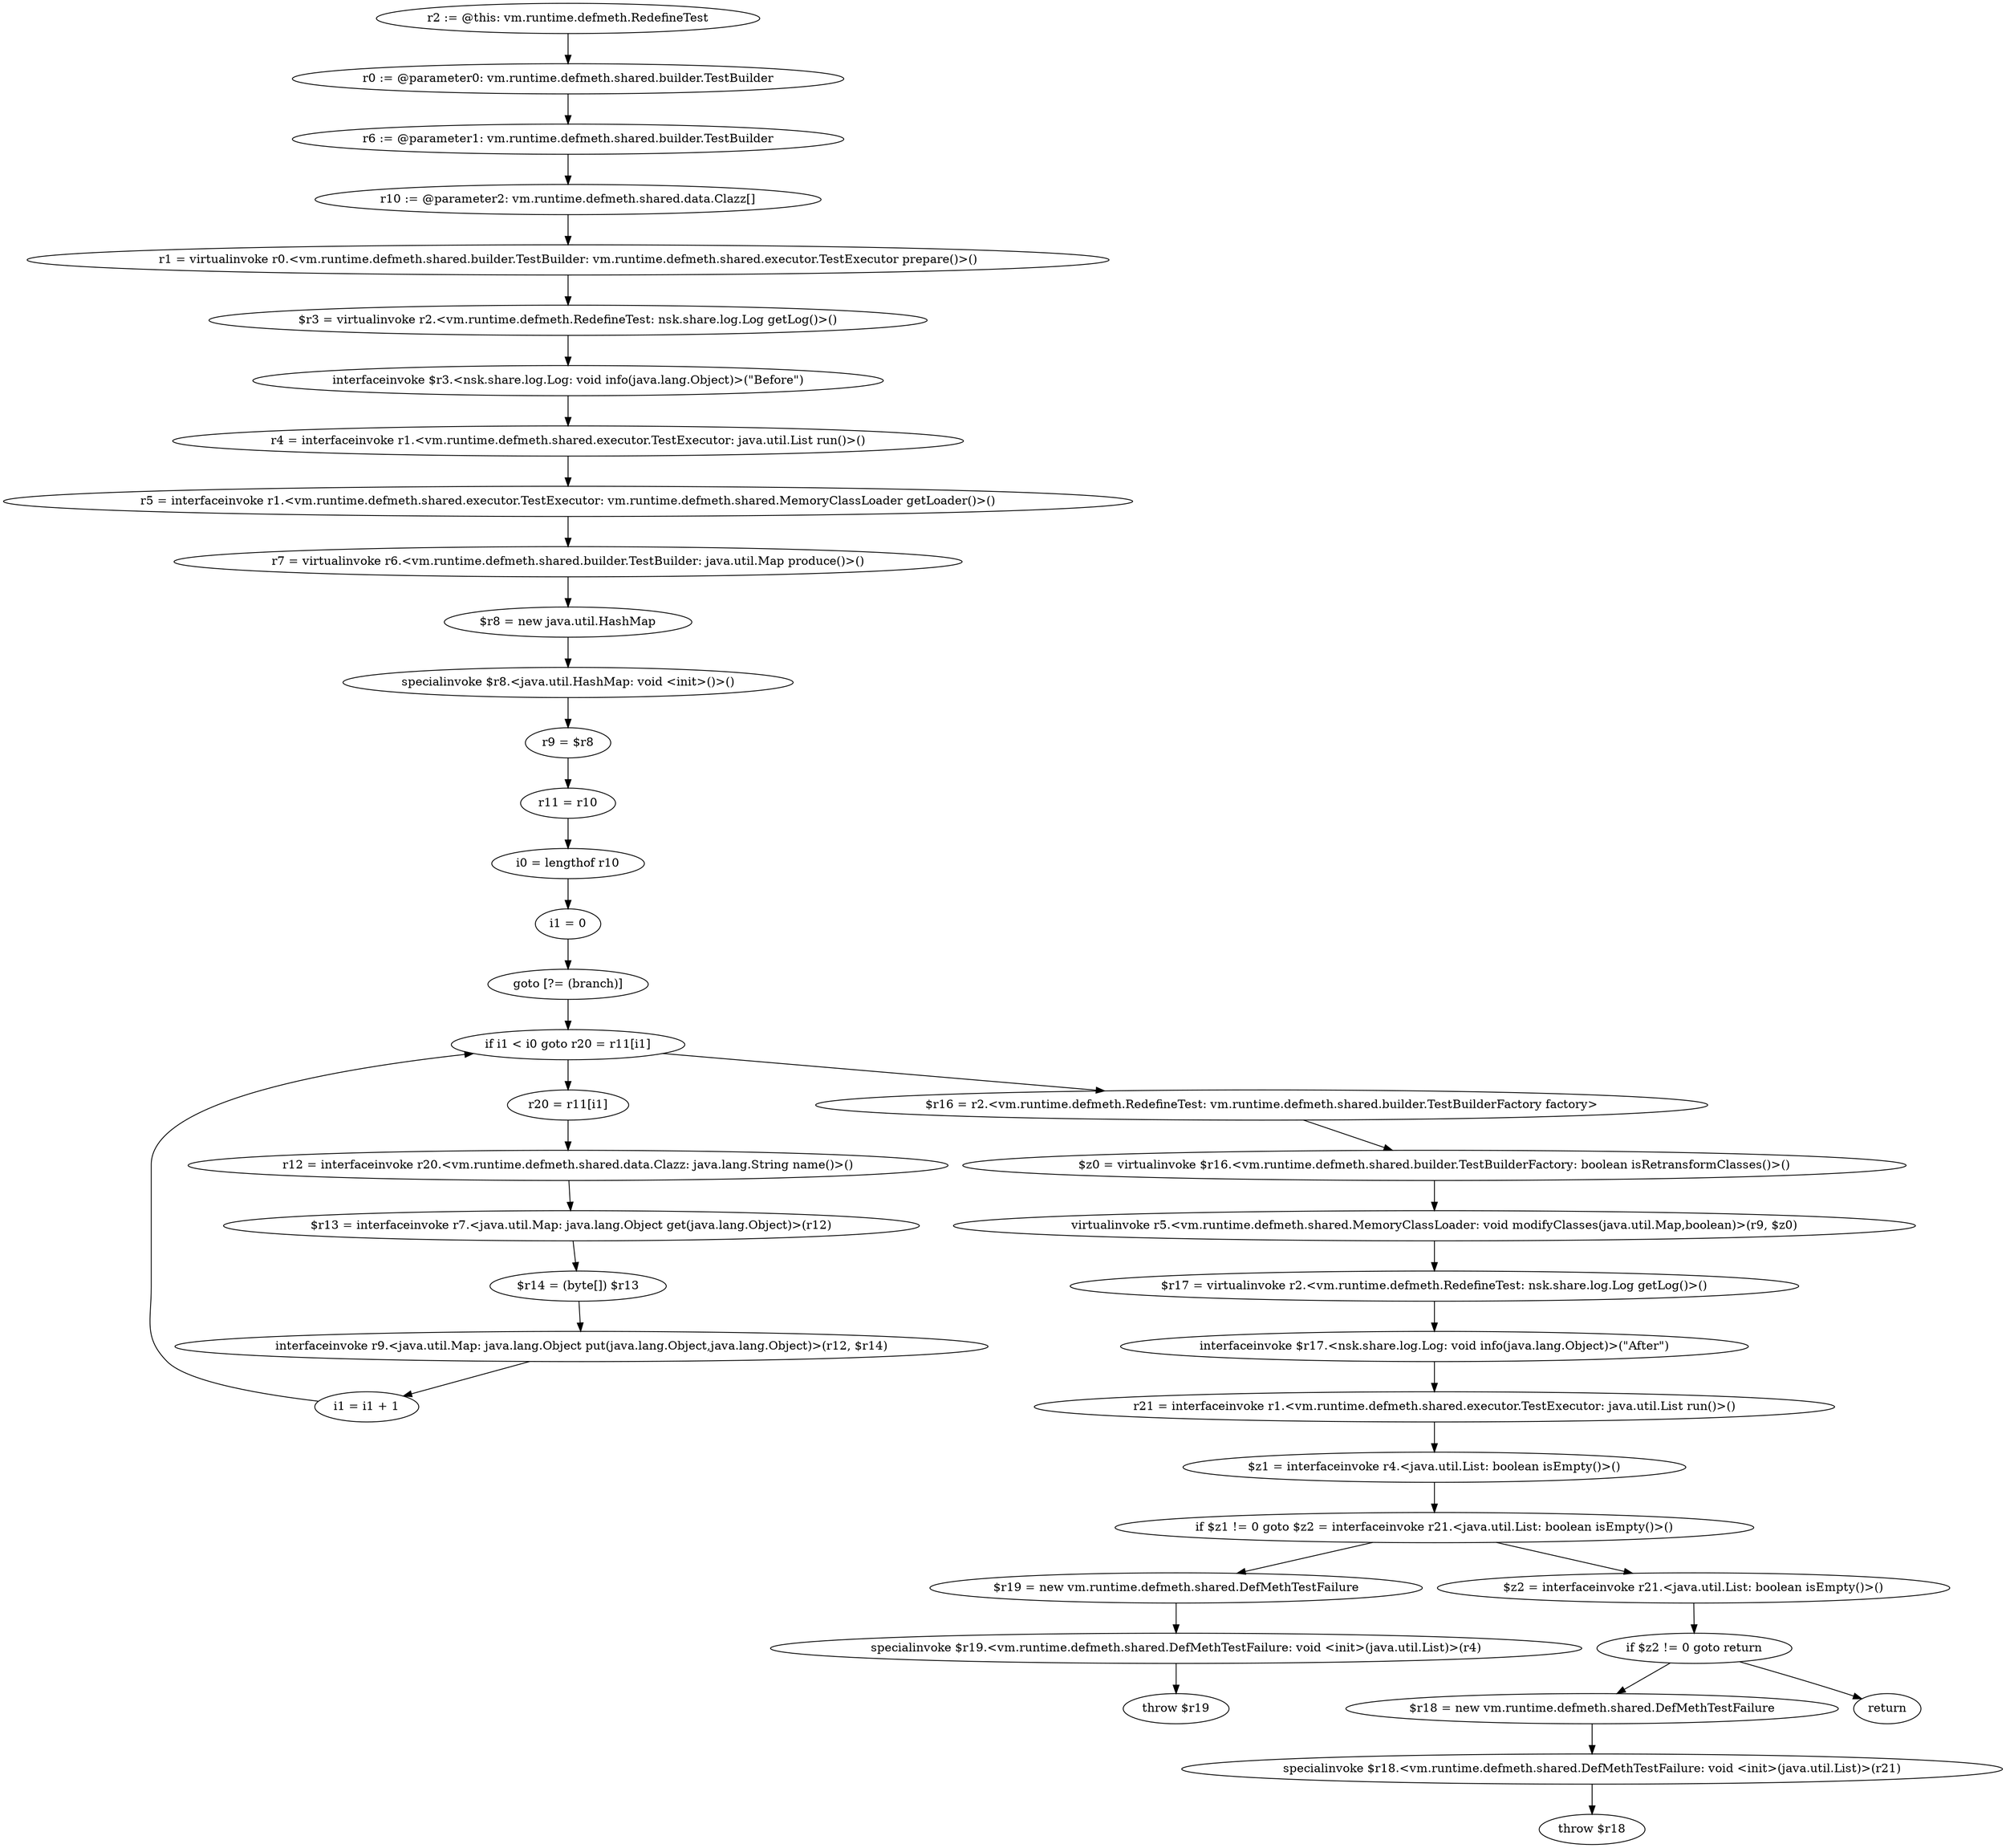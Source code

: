 digraph "unitGraph" {
    "r2 := @this: vm.runtime.defmeth.RedefineTest"
    "r0 := @parameter0: vm.runtime.defmeth.shared.builder.TestBuilder"
    "r6 := @parameter1: vm.runtime.defmeth.shared.builder.TestBuilder"
    "r10 := @parameter2: vm.runtime.defmeth.shared.data.Clazz[]"
    "r1 = virtualinvoke r0.<vm.runtime.defmeth.shared.builder.TestBuilder: vm.runtime.defmeth.shared.executor.TestExecutor prepare()>()"
    "$r3 = virtualinvoke r2.<vm.runtime.defmeth.RedefineTest: nsk.share.log.Log getLog()>()"
    "interfaceinvoke $r3.<nsk.share.log.Log: void info(java.lang.Object)>(\"Before\")"
    "r4 = interfaceinvoke r1.<vm.runtime.defmeth.shared.executor.TestExecutor: java.util.List run()>()"
    "r5 = interfaceinvoke r1.<vm.runtime.defmeth.shared.executor.TestExecutor: vm.runtime.defmeth.shared.MemoryClassLoader getLoader()>()"
    "r7 = virtualinvoke r6.<vm.runtime.defmeth.shared.builder.TestBuilder: java.util.Map produce()>()"
    "$r8 = new java.util.HashMap"
    "specialinvoke $r8.<java.util.HashMap: void <init>()>()"
    "r9 = $r8"
    "r11 = r10"
    "i0 = lengthof r10"
    "i1 = 0"
    "goto [?= (branch)]"
    "r20 = r11[i1]"
    "r12 = interfaceinvoke r20.<vm.runtime.defmeth.shared.data.Clazz: java.lang.String name()>()"
    "$r13 = interfaceinvoke r7.<java.util.Map: java.lang.Object get(java.lang.Object)>(r12)"
    "$r14 = (byte[]) $r13"
    "interfaceinvoke r9.<java.util.Map: java.lang.Object put(java.lang.Object,java.lang.Object)>(r12, $r14)"
    "i1 = i1 + 1"
    "if i1 < i0 goto r20 = r11[i1]"
    "$r16 = r2.<vm.runtime.defmeth.RedefineTest: vm.runtime.defmeth.shared.builder.TestBuilderFactory factory>"
    "$z0 = virtualinvoke $r16.<vm.runtime.defmeth.shared.builder.TestBuilderFactory: boolean isRetransformClasses()>()"
    "virtualinvoke r5.<vm.runtime.defmeth.shared.MemoryClassLoader: void modifyClasses(java.util.Map,boolean)>(r9, $z0)"
    "$r17 = virtualinvoke r2.<vm.runtime.defmeth.RedefineTest: nsk.share.log.Log getLog()>()"
    "interfaceinvoke $r17.<nsk.share.log.Log: void info(java.lang.Object)>(\"After\")"
    "r21 = interfaceinvoke r1.<vm.runtime.defmeth.shared.executor.TestExecutor: java.util.List run()>()"
    "$z1 = interfaceinvoke r4.<java.util.List: boolean isEmpty()>()"
    "if $z1 != 0 goto $z2 = interfaceinvoke r21.<java.util.List: boolean isEmpty()>()"
    "$r19 = new vm.runtime.defmeth.shared.DefMethTestFailure"
    "specialinvoke $r19.<vm.runtime.defmeth.shared.DefMethTestFailure: void <init>(java.util.List)>(r4)"
    "throw $r19"
    "$z2 = interfaceinvoke r21.<java.util.List: boolean isEmpty()>()"
    "if $z2 != 0 goto return"
    "$r18 = new vm.runtime.defmeth.shared.DefMethTestFailure"
    "specialinvoke $r18.<vm.runtime.defmeth.shared.DefMethTestFailure: void <init>(java.util.List)>(r21)"
    "throw $r18"
    "return"
    "r2 := @this: vm.runtime.defmeth.RedefineTest"->"r0 := @parameter0: vm.runtime.defmeth.shared.builder.TestBuilder";
    "r0 := @parameter0: vm.runtime.defmeth.shared.builder.TestBuilder"->"r6 := @parameter1: vm.runtime.defmeth.shared.builder.TestBuilder";
    "r6 := @parameter1: vm.runtime.defmeth.shared.builder.TestBuilder"->"r10 := @parameter2: vm.runtime.defmeth.shared.data.Clazz[]";
    "r10 := @parameter2: vm.runtime.defmeth.shared.data.Clazz[]"->"r1 = virtualinvoke r0.<vm.runtime.defmeth.shared.builder.TestBuilder: vm.runtime.defmeth.shared.executor.TestExecutor prepare()>()";
    "r1 = virtualinvoke r0.<vm.runtime.defmeth.shared.builder.TestBuilder: vm.runtime.defmeth.shared.executor.TestExecutor prepare()>()"->"$r3 = virtualinvoke r2.<vm.runtime.defmeth.RedefineTest: nsk.share.log.Log getLog()>()";
    "$r3 = virtualinvoke r2.<vm.runtime.defmeth.RedefineTest: nsk.share.log.Log getLog()>()"->"interfaceinvoke $r3.<nsk.share.log.Log: void info(java.lang.Object)>(\"Before\")";
    "interfaceinvoke $r3.<nsk.share.log.Log: void info(java.lang.Object)>(\"Before\")"->"r4 = interfaceinvoke r1.<vm.runtime.defmeth.shared.executor.TestExecutor: java.util.List run()>()";
    "r4 = interfaceinvoke r1.<vm.runtime.defmeth.shared.executor.TestExecutor: java.util.List run()>()"->"r5 = interfaceinvoke r1.<vm.runtime.defmeth.shared.executor.TestExecutor: vm.runtime.defmeth.shared.MemoryClassLoader getLoader()>()";
    "r5 = interfaceinvoke r1.<vm.runtime.defmeth.shared.executor.TestExecutor: vm.runtime.defmeth.shared.MemoryClassLoader getLoader()>()"->"r7 = virtualinvoke r6.<vm.runtime.defmeth.shared.builder.TestBuilder: java.util.Map produce()>()";
    "r7 = virtualinvoke r6.<vm.runtime.defmeth.shared.builder.TestBuilder: java.util.Map produce()>()"->"$r8 = new java.util.HashMap";
    "$r8 = new java.util.HashMap"->"specialinvoke $r8.<java.util.HashMap: void <init>()>()";
    "specialinvoke $r8.<java.util.HashMap: void <init>()>()"->"r9 = $r8";
    "r9 = $r8"->"r11 = r10";
    "r11 = r10"->"i0 = lengthof r10";
    "i0 = lengthof r10"->"i1 = 0";
    "i1 = 0"->"goto [?= (branch)]";
    "goto [?= (branch)]"->"if i1 < i0 goto r20 = r11[i1]";
    "r20 = r11[i1]"->"r12 = interfaceinvoke r20.<vm.runtime.defmeth.shared.data.Clazz: java.lang.String name()>()";
    "r12 = interfaceinvoke r20.<vm.runtime.defmeth.shared.data.Clazz: java.lang.String name()>()"->"$r13 = interfaceinvoke r7.<java.util.Map: java.lang.Object get(java.lang.Object)>(r12)";
    "$r13 = interfaceinvoke r7.<java.util.Map: java.lang.Object get(java.lang.Object)>(r12)"->"$r14 = (byte[]) $r13";
    "$r14 = (byte[]) $r13"->"interfaceinvoke r9.<java.util.Map: java.lang.Object put(java.lang.Object,java.lang.Object)>(r12, $r14)";
    "interfaceinvoke r9.<java.util.Map: java.lang.Object put(java.lang.Object,java.lang.Object)>(r12, $r14)"->"i1 = i1 + 1";
    "i1 = i1 + 1"->"if i1 < i0 goto r20 = r11[i1]";
    "if i1 < i0 goto r20 = r11[i1]"->"$r16 = r2.<vm.runtime.defmeth.RedefineTest: vm.runtime.defmeth.shared.builder.TestBuilderFactory factory>";
    "if i1 < i0 goto r20 = r11[i1]"->"r20 = r11[i1]";
    "$r16 = r2.<vm.runtime.defmeth.RedefineTest: vm.runtime.defmeth.shared.builder.TestBuilderFactory factory>"->"$z0 = virtualinvoke $r16.<vm.runtime.defmeth.shared.builder.TestBuilderFactory: boolean isRetransformClasses()>()";
    "$z0 = virtualinvoke $r16.<vm.runtime.defmeth.shared.builder.TestBuilderFactory: boolean isRetransformClasses()>()"->"virtualinvoke r5.<vm.runtime.defmeth.shared.MemoryClassLoader: void modifyClasses(java.util.Map,boolean)>(r9, $z0)";
    "virtualinvoke r5.<vm.runtime.defmeth.shared.MemoryClassLoader: void modifyClasses(java.util.Map,boolean)>(r9, $z0)"->"$r17 = virtualinvoke r2.<vm.runtime.defmeth.RedefineTest: nsk.share.log.Log getLog()>()";
    "$r17 = virtualinvoke r2.<vm.runtime.defmeth.RedefineTest: nsk.share.log.Log getLog()>()"->"interfaceinvoke $r17.<nsk.share.log.Log: void info(java.lang.Object)>(\"After\")";
    "interfaceinvoke $r17.<nsk.share.log.Log: void info(java.lang.Object)>(\"After\")"->"r21 = interfaceinvoke r1.<vm.runtime.defmeth.shared.executor.TestExecutor: java.util.List run()>()";
    "r21 = interfaceinvoke r1.<vm.runtime.defmeth.shared.executor.TestExecutor: java.util.List run()>()"->"$z1 = interfaceinvoke r4.<java.util.List: boolean isEmpty()>()";
    "$z1 = interfaceinvoke r4.<java.util.List: boolean isEmpty()>()"->"if $z1 != 0 goto $z2 = interfaceinvoke r21.<java.util.List: boolean isEmpty()>()";
    "if $z1 != 0 goto $z2 = interfaceinvoke r21.<java.util.List: boolean isEmpty()>()"->"$r19 = new vm.runtime.defmeth.shared.DefMethTestFailure";
    "if $z1 != 0 goto $z2 = interfaceinvoke r21.<java.util.List: boolean isEmpty()>()"->"$z2 = interfaceinvoke r21.<java.util.List: boolean isEmpty()>()";
    "$r19 = new vm.runtime.defmeth.shared.DefMethTestFailure"->"specialinvoke $r19.<vm.runtime.defmeth.shared.DefMethTestFailure: void <init>(java.util.List)>(r4)";
    "specialinvoke $r19.<vm.runtime.defmeth.shared.DefMethTestFailure: void <init>(java.util.List)>(r4)"->"throw $r19";
    "$z2 = interfaceinvoke r21.<java.util.List: boolean isEmpty()>()"->"if $z2 != 0 goto return";
    "if $z2 != 0 goto return"->"$r18 = new vm.runtime.defmeth.shared.DefMethTestFailure";
    "if $z2 != 0 goto return"->"return";
    "$r18 = new vm.runtime.defmeth.shared.DefMethTestFailure"->"specialinvoke $r18.<vm.runtime.defmeth.shared.DefMethTestFailure: void <init>(java.util.List)>(r21)";
    "specialinvoke $r18.<vm.runtime.defmeth.shared.DefMethTestFailure: void <init>(java.util.List)>(r21)"->"throw $r18";
}
